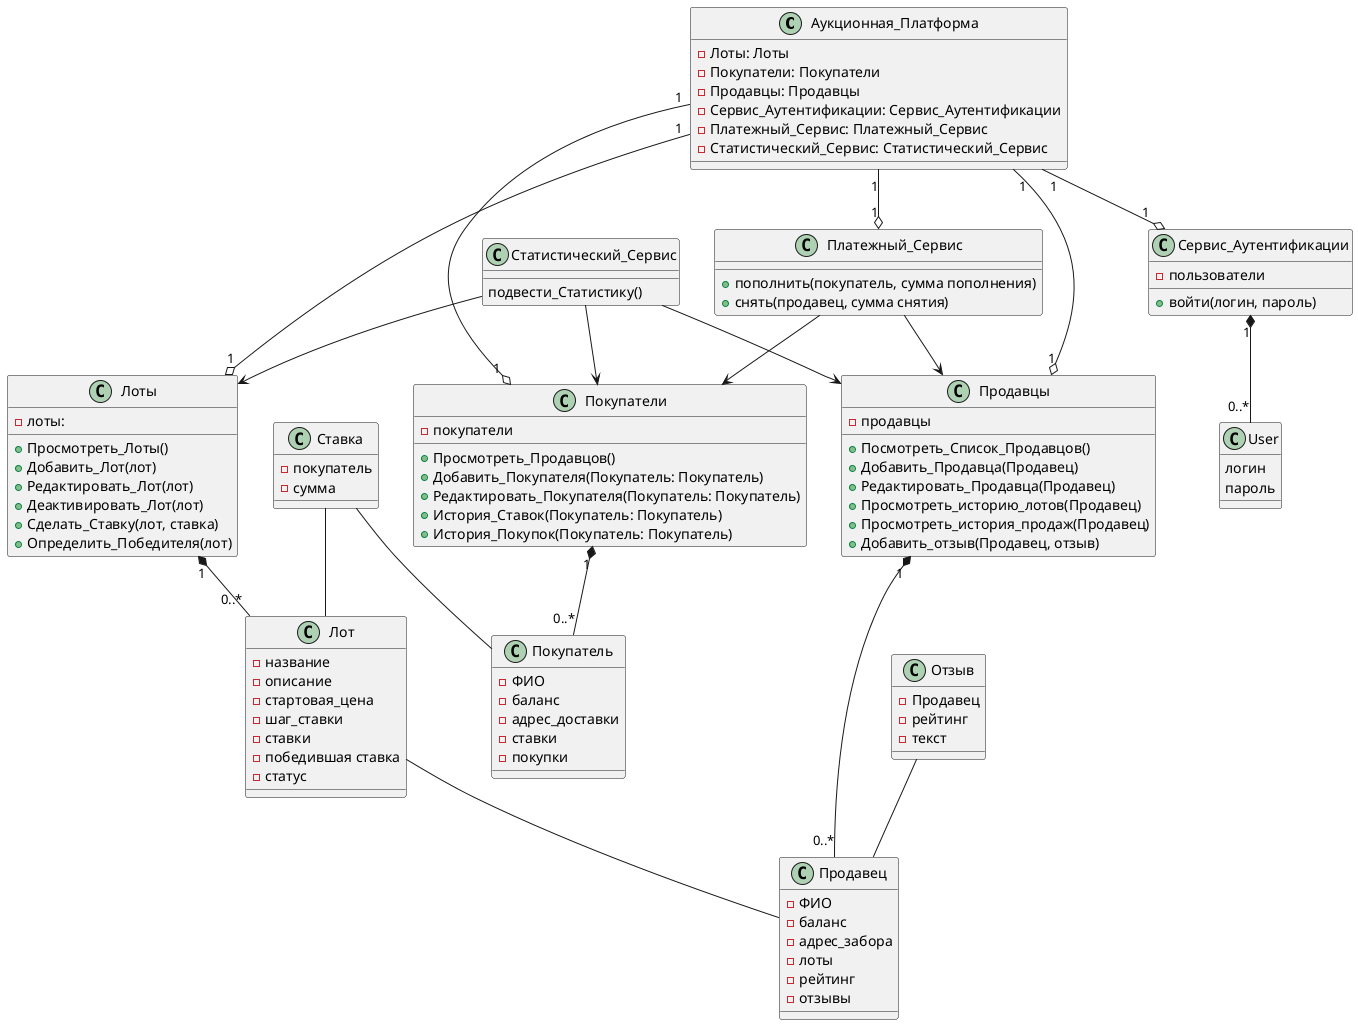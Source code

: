 @startuml

class Аукционная_Платформа {
  - Лоты: Лоты
  - Покупатели: Покупатели
  - Продавцы: Продавцы
  - Сервис_Аутентификации: Сервис_Аутентификации
  - Платежный_Сервис: Платежный_Сервис
  - Статистический_Сервис: Статистический_Сервис
}

class Лоты {
    - лоты:
    + Просмотреть_Лоты()
    + Добавить_Лот(лот)
    + Редактировать_Лот(лот)
    + Деактивировать_Лот(лот)
    + Сделать_Ставку(лот, ставка)
    + Определить_Победителя(лот)
}

class Сервис_Аутентификации {
    - пользователи
    + войти(логин, пароль)
}

class Статистический_Сервис {
    подвести_Статистику()
}

class Платежный_Сервис {
    + пополнить(покупатель, сумма пополнения)
    + снять(продавец, сумма снятия)
}

class Покупатели {
    - покупатели
    + Просмотреть_Продавцов()
    + Добавить_Покупателя(Покупатель: Покупатель)
    + Редактировать_Покупателя(Покупатель: Покупатель)
    + История_Ставок(Покупатель: Покупатель)
    + История_Покупок(Покупатель: Покупатель)
}

class Продавцы {
    - продавцы
  
    + Посмотреть_Список_Продавцов()
    + Добавить_Продавца(Продавец)
    + Редактировать_Продавца(Продавец)
    + Просмотреть_историю_лотов(Продавец)
    + Просмотреть_история_продаж(Продавец)
    + Добавить_отзыв(Продавец, отзыв)
}

class Покупатель {
  - ФИО
  - баланс
  - адрес_доставки
  - ставки
  - покупки
}

class Продавец {
  - ФИО
  - баланс
  - адрес_забора
  - лоты
  - рейтинг
  - отзывы
}

class Лот {
  - название
  - описание
  - стартовая_цена
  - шаг_ставки
  - ставки
  - победившая ставка
  - статус
}

class Ставка {
  - покупатель
  - сумма
}


class Отзыв {
  - Продавец
  - рейтинг
  - текст
}

class User {
    логин
    пароль
}

' Композиция
Покупатели "1" *-- "0..*" Покупатель
Продавцы "1" *-- "0..*" Продавец
Лоты "1" *-- "0..*" Лот
Сервис_Аутентификации "1" *-- "0..*" User

' Зависимость
Платежный_Сервис --> Продавцы
Платежный_Сервис --> Покупатели

Статистический_Сервис --> Продавцы
Статистический_Сервис --> Покупатели
Статистический_Сервис --> Лоты

' Агрегация
Аукционная_Платформа "1" --o "1" Покупатели
Аукционная_Платформа "1" --o "1" Продавцы
Аукционная_Платформа "1" --o "1" Лоты
Аукционная_Платформа "1" --o "1" Сервис_Аутентификации
Аукционная_Платформа "1" --o "1" Платежный_Сервис

' Ассоциация
Ставка -- Лот
Ставка -- Покупатель
Лот -- Продавец
Отзыв -- Продавец
@enduml